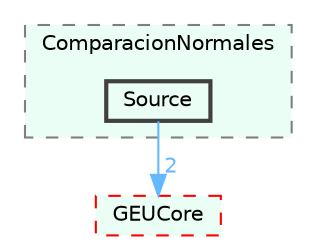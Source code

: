 digraph "C:/GEU/GEUModules/ComparacionNormales/Source"
{
 // LATEX_PDF_SIZE
  bgcolor="transparent";
  edge [fontname=Helvetica,fontsize=10,labelfontname=Helvetica,labelfontsize=10];
  node [fontname=Helvetica,fontsize=10,shape=box,height=0.2,width=0.4];
  compound=true
  subgraph clusterdir_0129ba3f32007c239cd60995d242a57e {
    graph [ bgcolor="#ebfef5", pencolor="grey50", label="ComparacionNormales", fontname=Helvetica,fontsize=10 style="filled,dashed", URL="dir_0129ba3f32007c239cd60995d242a57e.html",tooltip=""]
  dir_d58c3b049c3ec219b38d9e29bd93ee49 [label="Source", fillcolor="#ebfef5", color="grey25", style="filled,bold", URL="dir_d58c3b049c3ec219b38d9e29bd93ee49.html",tooltip=""];
  }
  dir_27e7292ccf631aad9354b9464cb90a84 [label="GEUCore", fillcolor="#ebfef5", color="red", style="filled,dashed", URL="dir_27e7292ccf631aad9354b9464cb90a84.html",tooltip=""];
  dir_d58c3b049c3ec219b38d9e29bd93ee49->dir_27e7292ccf631aad9354b9464cb90a84 [headlabel="2", labeldistance=1.5 headhref="dir_000036_000015.html" href="dir_000036_000015.html" color="steelblue1" fontcolor="steelblue1"];
}

